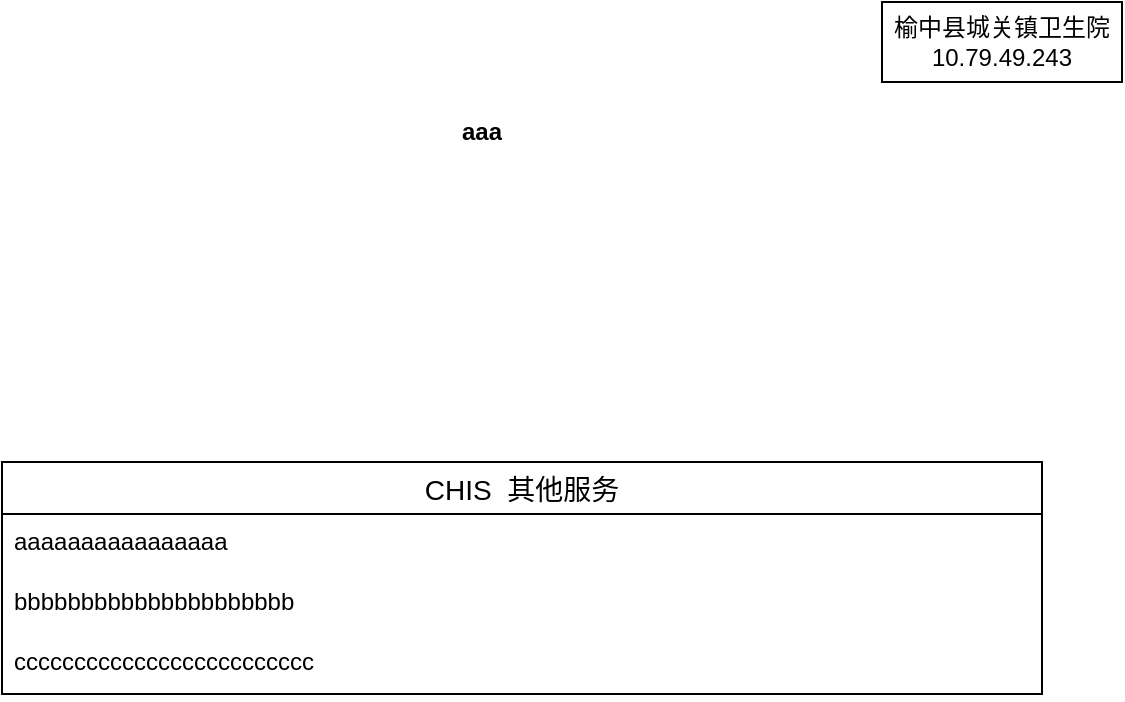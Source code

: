 <mxfile version="22.1.11" type="github">
  <diagram name="第 1 页" id="0BkjYjIJnNKJRxKwbIkA">
    <mxGraphModel dx="1941" dy="566" grid="1" gridSize="10" guides="1" tooltips="1" connect="1" arrows="1" fold="1" page="1" pageScale="1" pageWidth="827" pageHeight="1169" math="0" shadow="0">
      <root>
        <mxCell id="0" />
        <mxCell id="1" parent="0" />
        <mxCell id="wKczsqMu7J6n82WPHIn5-1" value="榆中县城关镇卫生院&lt;span style=&quot;background-color: initial;&quot;&gt;10.79.49.243&lt;/span&gt;" style="rounded=0;whiteSpace=wrap;html=1;" vertex="1" parent="1">
          <mxGeometry x="320" y="40" width="120" height="40" as="geometry" />
        </mxCell>
        <mxCell id="wKczsqMu7J6n82WPHIn5-2" value="CHIS  其他服务" style="swimlane;fontStyle=0;childLayout=stackLayout;horizontal=1;startSize=26;horizontalStack=0;resizeParent=1;resizeParentMax=0;resizeLast=0;collapsible=1;marginBottom=0;align=center;fontSize=14;" vertex="1" parent="1">
          <mxGeometry x="-120" y="270" width="520" height="116" as="geometry">
            <mxRectangle x="140" y="200" width="60" height="30" as="alternateBounds" />
          </mxGeometry>
        </mxCell>
        <mxCell id="wKczsqMu7J6n82WPHIn5-3" value="aaaaaaaaaaaaaaaa" style="text;strokeColor=none;fillColor=none;spacingLeft=4;spacingRight=4;overflow=hidden;rotatable=0;points=[[0,0.5],[1,0.5]];portConstraint=eastwest;fontSize=12;whiteSpace=wrap;html=1;" vertex="1" parent="wKczsqMu7J6n82WPHIn5-2">
          <mxGeometry y="26" width="520" height="30" as="geometry" />
        </mxCell>
        <mxCell id="wKczsqMu7J6n82WPHIn5-4" value="bbbbbbbbbbbbbbbbbbbbb" style="text;strokeColor=none;fillColor=none;spacingLeft=4;spacingRight=4;overflow=hidden;rotatable=0;points=[[0,0.5],[1,0.5]];portConstraint=eastwest;fontSize=12;whiteSpace=wrap;html=1;" vertex="1" parent="wKczsqMu7J6n82WPHIn5-2">
          <mxGeometry y="56" width="520" height="30" as="geometry" />
        </mxCell>
        <mxCell id="wKczsqMu7J6n82WPHIn5-5" value="ccccccccccccccccccccccccc" style="text;strokeColor=none;fillColor=none;spacingLeft=4;spacingRight=4;overflow=hidden;rotatable=0;points=[[0,0.5],[1,0.5]];portConstraint=eastwest;fontSize=12;whiteSpace=wrap;html=1;" vertex="1" parent="wKczsqMu7J6n82WPHIn5-2">
          <mxGeometry y="86" width="520" height="30" as="geometry" />
        </mxCell>
        <mxCell id="wKczsqMu7J6n82WPHIn5-19" value="aaa" style="shape=partialRectangle;connectable=0;fillColor=none;top=0;left=0;bottom=0;right=0;fontStyle=1;overflow=hidden;whiteSpace=wrap;html=1;" vertex="1" parent="1">
          <mxGeometry x="105" y="90" width="30" height="30" as="geometry">
            <mxRectangle width="30" height="30" as="alternateBounds" />
          </mxGeometry>
        </mxCell>
      </root>
    </mxGraphModel>
  </diagram>
</mxfile>
